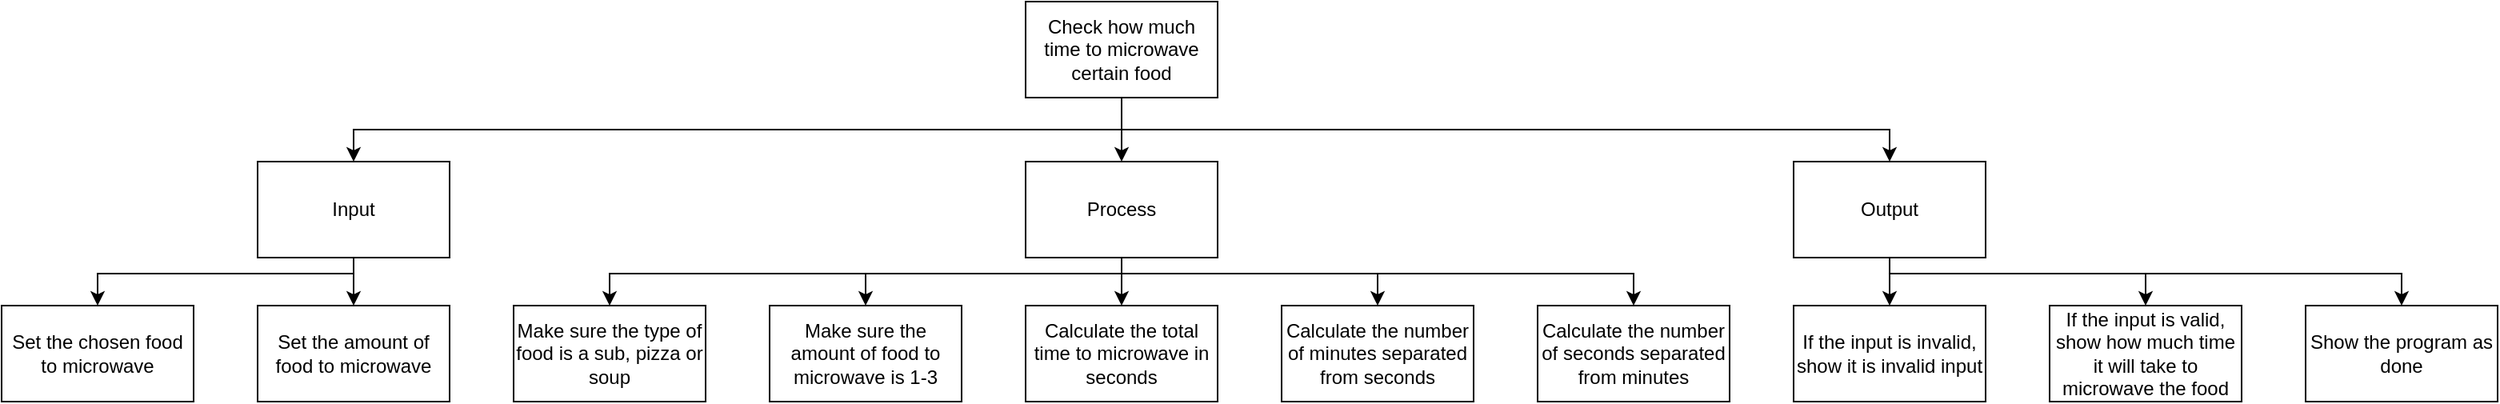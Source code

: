 <mxfile>
    <diagram id="XUqsfG2bdBtqK4mZtioK" name="Page-1">
        <mxGraphModel dx="1257" dy="347" grid="1" gridSize="10" guides="1" tooltips="1" connect="1" arrows="1" fold="1" page="1" pageScale="1" pageWidth="827" pageHeight="1169" math="0" shadow="0">
            <root>
                <mxCell id="0"/>
                <mxCell id="1" parent="0"/>
                <mxCell id="8" style="edgeStyle=none;html=1;entryX=0.5;entryY=0;entryDx=0;entryDy=0;rounded=0;" parent="1" source="2" target="3" edge="1">
                    <mxGeometry relative="1" as="geometry">
                        <Array as="points">
                            <mxPoint x="280" y="180"/>
                            <mxPoint x="-200" y="180"/>
                        </Array>
                    </mxGeometry>
                </mxCell>
                <mxCell id="9" style="edgeStyle=none;rounded=0;html=1;entryX=0.5;entryY=0;entryDx=0;entryDy=0;" parent="1" source="2" target="4" edge="1">
                    <mxGeometry relative="1" as="geometry"/>
                </mxCell>
                <mxCell id="10" style="edgeStyle=none;rounded=0;html=1;entryX=0.5;entryY=0;entryDx=0;entryDy=0;" parent="1" source="2" target="5" edge="1">
                    <mxGeometry relative="1" as="geometry">
                        <Array as="points">
                            <mxPoint x="280" y="180"/>
                            <mxPoint x="760" y="180"/>
                        </Array>
                    </mxGeometry>
                </mxCell>
                <mxCell id="2" value="Check how much time to microwave certain food" style="rounded=0;whiteSpace=wrap;html=1;" parent="1" vertex="1">
                    <mxGeometry x="220" y="100" width="120" height="60" as="geometry"/>
                </mxCell>
                <mxCell id="14" style="edgeStyle=none;rounded=0;html=1;entryX=0.5;entryY=0;entryDx=0;entryDy=0;" parent="1" source="3" target="7" edge="1">
                    <mxGeometry relative="1" as="geometry">
                        <Array as="points">
                            <mxPoint x="-200" y="270"/>
                            <mxPoint x="-360" y="270"/>
                        </Array>
                    </mxGeometry>
                </mxCell>
                <mxCell id="24" style="edgeStyle=none;html=1;entryX=0.5;entryY=0;entryDx=0;entryDy=0;" edge="1" parent="1" source="3" target="22">
                    <mxGeometry relative="1" as="geometry"/>
                </mxCell>
                <mxCell id="3" value="Input" style="rounded=0;whiteSpace=wrap;html=1;" parent="1" vertex="1">
                    <mxGeometry x="-260" y="200" width="120" height="60" as="geometry"/>
                </mxCell>
                <mxCell id="15" style="edgeStyle=none;rounded=0;html=1;entryX=0.5;entryY=0;entryDx=0;entryDy=0;" parent="1" source="4" target="11" edge="1">
                    <mxGeometry relative="1" as="geometry"/>
                </mxCell>
                <mxCell id="19" style="edgeStyle=none;html=1;entryX=0.5;entryY=0;entryDx=0;entryDy=0;rounded=0;" parent="1" source="4" target="18" edge="1">
                    <mxGeometry relative="1" as="geometry">
                        <Array as="points">
                            <mxPoint x="280" y="270"/>
                            <mxPoint x="440" y="270"/>
                        </Array>
                    </mxGeometry>
                </mxCell>
                <mxCell id="26" style="edgeStyle=none;html=1;entryX=0.5;entryY=0;entryDx=0;entryDy=0;rounded=0;" edge="1" parent="1" source="4" target="25">
                    <mxGeometry relative="1" as="geometry">
                        <Array as="points">
                            <mxPoint x="280" y="270"/>
                            <mxPoint x="600" y="270"/>
                        </Array>
                    </mxGeometry>
                </mxCell>
                <mxCell id="29" style="edgeStyle=none;rounded=0;html=1;entryX=0.5;entryY=0;entryDx=0;entryDy=0;" edge="1" parent="1" source="4" target="27">
                    <mxGeometry relative="1" as="geometry">
                        <Array as="points">
                            <mxPoint x="280" y="270"/>
                            <mxPoint x="120" y="270"/>
                        </Array>
                    </mxGeometry>
                </mxCell>
                <mxCell id="30" style="edgeStyle=none;rounded=0;html=1;entryX=0.5;entryY=0;entryDx=0;entryDy=0;" edge="1" parent="1" source="4" target="28">
                    <mxGeometry relative="1" as="geometry">
                        <Array as="points">
                            <mxPoint x="280" y="270"/>
                            <mxPoint x="-40" y="270"/>
                        </Array>
                    </mxGeometry>
                </mxCell>
                <mxCell id="4" value="Process" style="rounded=0;whiteSpace=wrap;html=1;" parent="1" vertex="1">
                    <mxGeometry x="220" y="200" width="120" height="60" as="geometry"/>
                </mxCell>
                <mxCell id="16" style="edgeStyle=none;rounded=0;html=1;entryX=0.5;entryY=0;entryDx=0;entryDy=0;" parent="1" source="5" target="12" edge="1">
                    <mxGeometry relative="1" as="geometry"/>
                </mxCell>
                <mxCell id="17" style="edgeStyle=none;rounded=0;html=1;entryX=0.5;entryY=0;entryDx=0;entryDy=0;" parent="1" source="5" target="13" edge="1">
                    <mxGeometry relative="1" as="geometry">
                        <Array as="points">
                            <mxPoint x="760" y="270"/>
                            <mxPoint x="1080" y="270"/>
                        </Array>
                    </mxGeometry>
                </mxCell>
                <mxCell id="21" style="edgeStyle=none;rounded=0;html=1;entryX=0.5;entryY=0;entryDx=0;entryDy=0;" parent="1" source="5" target="20" edge="1">
                    <mxGeometry relative="1" as="geometry">
                        <Array as="points">
                            <mxPoint x="760" y="270"/>
                            <mxPoint x="920" y="270"/>
                        </Array>
                    </mxGeometry>
                </mxCell>
                <mxCell id="5" value="Output" style="rounded=0;whiteSpace=wrap;html=1;" parent="1" vertex="1">
                    <mxGeometry x="700" y="200" width="120" height="60" as="geometry"/>
                </mxCell>
                <mxCell id="7" value="Set the chosen food to microwave" style="rounded=0;whiteSpace=wrap;html=1;" parent="1" vertex="1">
                    <mxGeometry x="-420" y="290" width="120" height="60" as="geometry"/>
                </mxCell>
                <mxCell id="11" value="Calculate the total time to microwave in seconds" style="rounded=0;whiteSpace=wrap;html=1;" parent="1" vertex="1">
                    <mxGeometry x="220" y="290" width="120" height="60" as="geometry"/>
                </mxCell>
                <mxCell id="12" value="If the input is invalid, show it is invalid input" style="rounded=0;whiteSpace=wrap;html=1;" parent="1" vertex="1">
                    <mxGeometry x="700" y="290" width="120" height="60" as="geometry"/>
                </mxCell>
                <mxCell id="13" value="Show the program as done" style="rounded=0;whiteSpace=wrap;html=1;" parent="1" vertex="1">
                    <mxGeometry x="1020" y="290" width="120" height="60" as="geometry"/>
                </mxCell>
                <mxCell id="18" value="Calculate the number of minutes&amp;nbsp;separated from seconds" style="rounded=0;whiteSpace=wrap;html=1;" parent="1" vertex="1">
                    <mxGeometry x="380" y="290" width="120" height="60" as="geometry"/>
                </mxCell>
                <mxCell id="20" value="If the input is valid, show how much time it will take to microwave the food" style="rounded=0;whiteSpace=wrap;html=1;" parent="1" vertex="1">
                    <mxGeometry x="860" y="290" width="120" height="60" as="geometry"/>
                </mxCell>
                <mxCell id="22" value="Set the amount of food to microwave" style="rounded=0;whiteSpace=wrap;html=1;" vertex="1" parent="1">
                    <mxGeometry x="-260" y="290" width="120" height="60" as="geometry"/>
                </mxCell>
                <mxCell id="25" value="Calculate the number of seconds separated from minutes" style="rounded=0;whiteSpace=wrap;html=1;" vertex="1" parent="1">
                    <mxGeometry x="540" y="290" width="120" height="60" as="geometry"/>
                </mxCell>
                <mxCell id="27" value="Make sure the amount of food to microwave is 1-3" style="rounded=0;whiteSpace=wrap;html=1;" vertex="1" parent="1">
                    <mxGeometry x="60" y="290" width="120" height="60" as="geometry"/>
                </mxCell>
                <mxCell id="28" value="Make sure the type of food is a sub, pizza or soup" style="rounded=0;whiteSpace=wrap;html=1;" vertex="1" parent="1">
                    <mxGeometry x="-100" y="290" width="120" height="60" as="geometry"/>
                </mxCell>
            </root>
        </mxGraphModel>
    </diagram>
</mxfile>